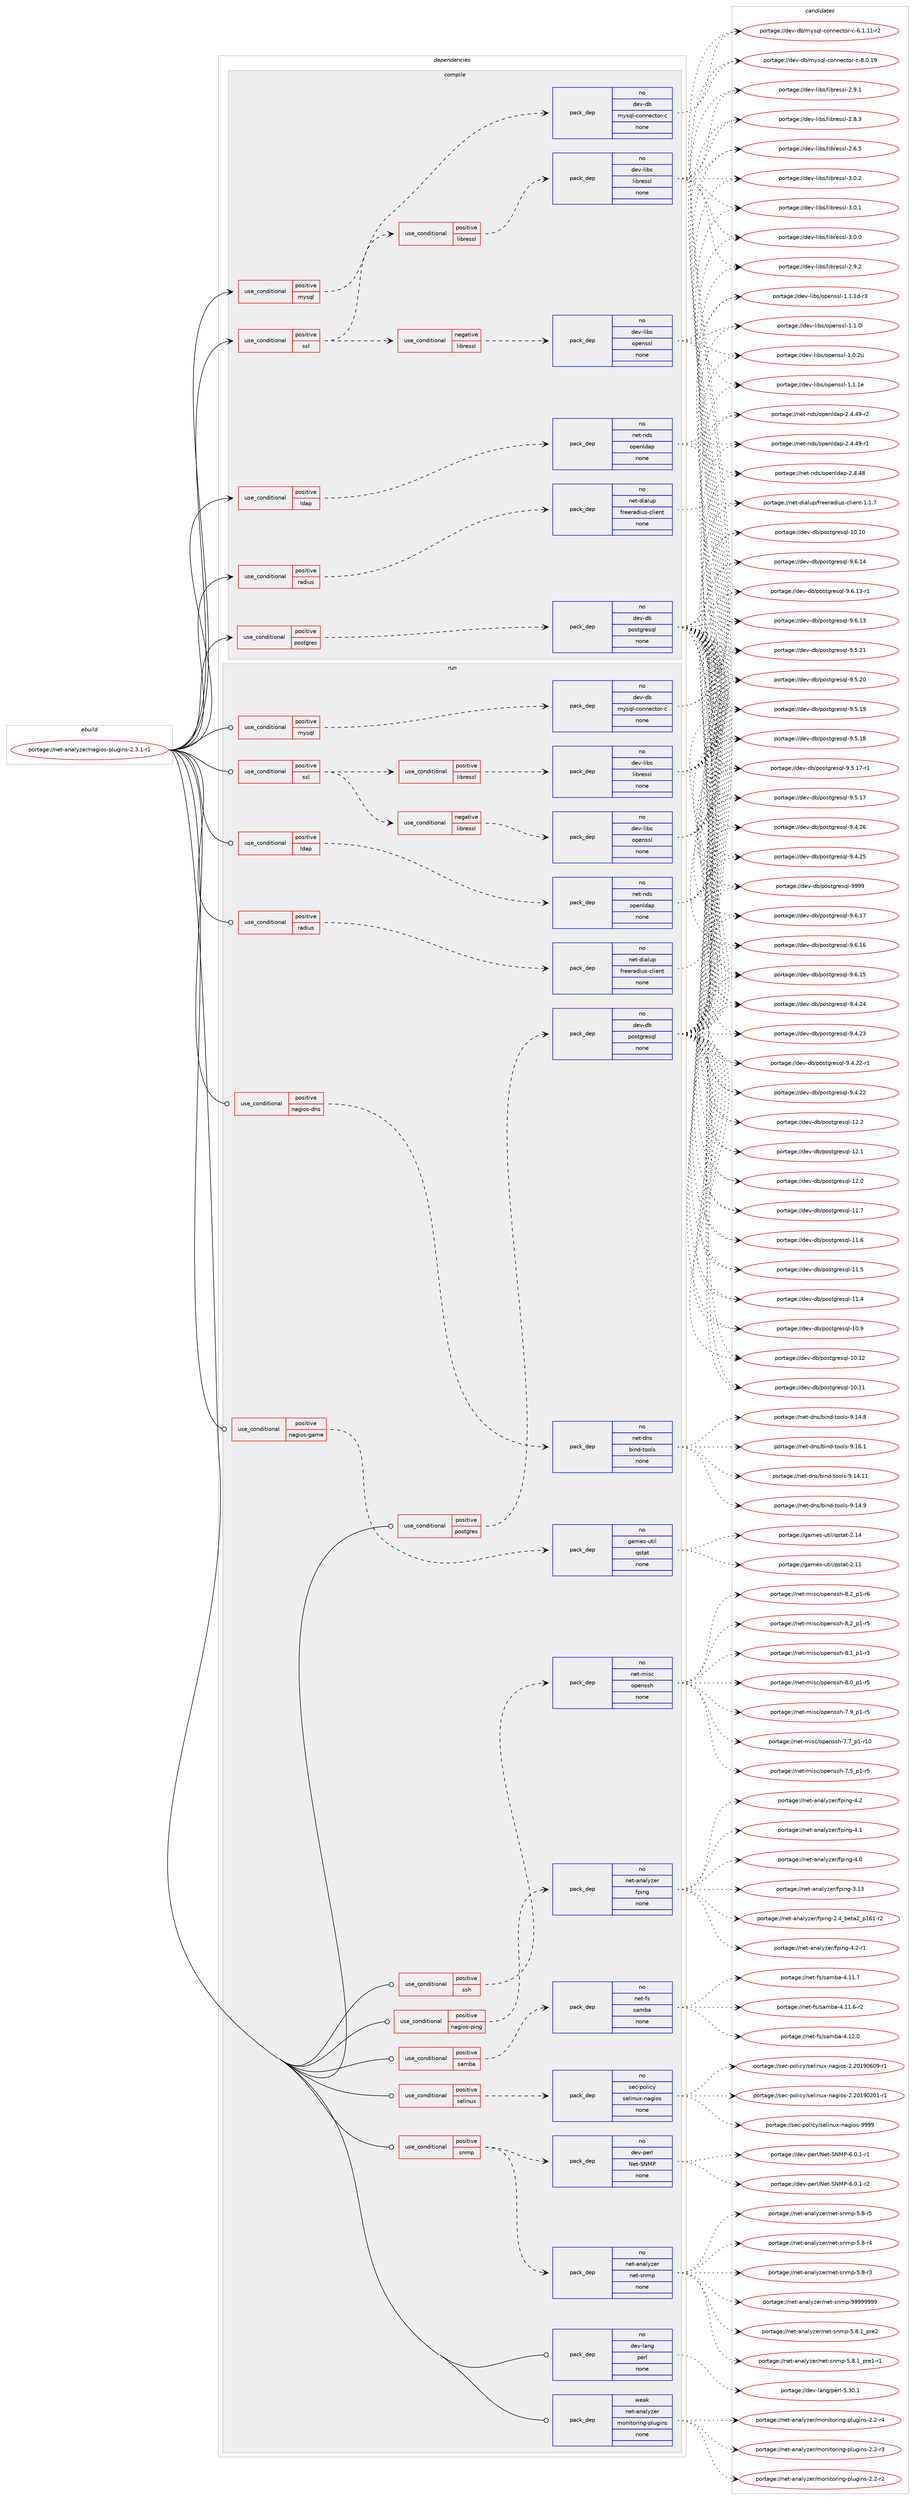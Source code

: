 digraph prolog {

# *************
# Graph options
# *************

newrank=true;
concentrate=true;
compound=true;
graph [rankdir=LR,fontname=Helvetica,fontsize=10,ranksep=1.5];#, ranksep=2.5, nodesep=0.2];
edge  [arrowhead=vee];
node  [fontname=Helvetica,fontsize=10];

# **********
# The ebuild
# **********

subgraph cluster_leftcol {
color=gray;
rank=same;
label=<<i>ebuild</i>>;
id [label="portage://net-analyzer/nagios-plugins-2.3.1-r1", color=red, width=4, href="../net-analyzer/nagios-plugins-2.3.1-r1.svg"];
}

# ****************
# The dependencies
# ****************

subgraph cluster_midcol {
color=gray;
label=<<i>dependencies</i>>;
subgraph cluster_compile {
fillcolor="#eeeeee";
style=filled;
label=<<i>compile</i>>;
subgraph cond1062 {
dependency8266 [label=<<TABLE BORDER="0" CELLBORDER="1" CELLSPACING="0" CELLPADDING="4"><TR><TD ROWSPAN="3" CELLPADDING="10">use_conditional</TD></TR><TR><TD>positive</TD></TR><TR><TD>ldap</TD></TR></TABLE>>, shape=none, color=red];
subgraph pack7090 {
dependency8267 [label=<<TABLE BORDER="0" CELLBORDER="1" CELLSPACING="0" CELLPADDING="4" WIDTH="220"><TR><TD ROWSPAN="6" CELLPADDING="30">pack_dep</TD></TR><TR><TD WIDTH="110">no</TD></TR><TR><TD>net-nds</TD></TR><TR><TD>openldap</TD></TR><TR><TD>none</TD></TR><TR><TD></TD></TR></TABLE>>, shape=none, color=blue];
}
dependency8266:e -> dependency8267:w [weight=20,style="dashed",arrowhead="vee"];
}
id:e -> dependency8266:w [weight=20,style="solid",arrowhead="vee"];
subgraph cond1063 {
dependency8268 [label=<<TABLE BORDER="0" CELLBORDER="1" CELLSPACING="0" CELLPADDING="4"><TR><TD ROWSPAN="3" CELLPADDING="10">use_conditional</TD></TR><TR><TD>positive</TD></TR><TR><TD>mysql</TD></TR></TABLE>>, shape=none, color=red];
subgraph pack7091 {
dependency8269 [label=<<TABLE BORDER="0" CELLBORDER="1" CELLSPACING="0" CELLPADDING="4" WIDTH="220"><TR><TD ROWSPAN="6" CELLPADDING="30">pack_dep</TD></TR><TR><TD WIDTH="110">no</TD></TR><TR><TD>dev-db</TD></TR><TR><TD>mysql-connector-c</TD></TR><TR><TD>none</TD></TR><TR><TD></TD></TR></TABLE>>, shape=none, color=blue];
}
dependency8268:e -> dependency8269:w [weight=20,style="dashed",arrowhead="vee"];
}
id:e -> dependency8268:w [weight=20,style="solid",arrowhead="vee"];
subgraph cond1064 {
dependency8270 [label=<<TABLE BORDER="0" CELLBORDER="1" CELLSPACING="0" CELLPADDING="4"><TR><TD ROWSPAN="3" CELLPADDING="10">use_conditional</TD></TR><TR><TD>positive</TD></TR><TR><TD>postgres</TD></TR></TABLE>>, shape=none, color=red];
subgraph pack7092 {
dependency8271 [label=<<TABLE BORDER="0" CELLBORDER="1" CELLSPACING="0" CELLPADDING="4" WIDTH="220"><TR><TD ROWSPAN="6" CELLPADDING="30">pack_dep</TD></TR><TR><TD WIDTH="110">no</TD></TR><TR><TD>dev-db</TD></TR><TR><TD>postgresql</TD></TR><TR><TD>none</TD></TR><TR><TD></TD></TR></TABLE>>, shape=none, color=blue];
}
dependency8270:e -> dependency8271:w [weight=20,style="dashed",arrowhead="vee"];
}
id:e -> dependency8270:w [weight=20,style="solid",arrowhead="vee"];
subgraph cond1065 {
dependency8272 [label=<<TABLE BORDER="0" CELLBORDER="1" CELLSPACING="0" CELLPADDING="4"><TR><TD ROWSPAN="3" CELLPADDING="10">use_conditional</TD></TR><TR><TD>positive</TD></TR><TR><TD>radius</TD></TR></TABLE>>, shape=none, color=red];
subgraph pack7093 {
dependency8273 [label=<<TABLE BORDER="0" CELLBORDER="1" CELLSPACING="0" CELLPADDING="4" WIDTH="220"><TR><TD ROWSPAN="6" CELLPADDING="30">pack_dep</TD></TR><TR><TD WIDTH="110">no</TD></TR><TR><TD>net-dialup</TD></TR><TR><TD>freeradius-client</TD></TR><TR><TD>none</TD></TR><TR><TD></TD></TR></TABLE>>, shape=none, color=blue];
}
dependency8272:e -> dependency8273:w [weight=20,style="dashed",arrowhead="vee"];
}
id:e -> dependency8272:w [weight=20,style="solid",arrowhead="vee"];
subgraph cond1066 {
dependency8274 [label=<<TABLE BORDER="0" CELLBORDER="1" CELLSPACING="0" CELLPADDING="4"><TR><TD ROWSPAN="3" CELLPADDING="10">use_conditional</TD></TR><TR><TD>positive</TD></TR><TR><TD>ssl</TD></TR></TABLE>>, shape=none, color=red];
subgraph cond1067 {
dependency8275 [label=<<TABLE BORDER="0" CELLBORDER="1" CELLSPACING="0" CELLPADDING="4"><TR><TD ROWSPAN="3" CELLPADDING="10">use_conditional</TD></TR><TR><TD>negative</TD></TR><TR><TD>libressl</TD></TR></TABLE>>, shape=none, color=red];
subgraph pack7094 {
dependency8276 [label=<<TABLE BORDER="0" CELLBORDER="1" CELLSPACING="0" CELLPADDING="4" WIDTH="220"><TR><TD ROWSPAN="6" CELLPADDING="30">pack_dep</TD></TR><TR><TD WIDTH="110">no</TD></TR><TR><TD>dev-libs</TD></TR><TR><TD>openssl</TD></TR><TR><TD>none</TD></TR><TR><TD></TD></TR></TABLE>>, shape=none, color=blue];
}
dependency8275:e -> dependency8276:w [weight=20,style="dashed",arrowhead="vee"];
}
dependency8274:e -> dependency8275:w [weight=20,style="dashed",arrowhead="vee"];
subgraph cond1068 {
dependency8277 [label=<<TABLE BORDER="0" CELLBORDER="1" CELLSPACING="0" CELLPADDING="4"><TR><TD ROWSPAN="3" CELLPADDING="10">use_conditional</TD></TR><TR><TD>positive</TD></TR><TR><TD>libressl</TD></TR></TABLE>>, shape=none, color=red];
subgraph pack7095 {
dependency8278 [label=<<TABLE BORDER="0" CELLBORDER="1" CELLSPACING="0" CELLPADDING="4" WIDTH="220"><TR><TD ROWSPAN="6" CELLPADDING="30">pack_dep</TD></TR><TR><TD WIDTH="110">no</TD></TR><TR><TD>dev-libs</TD></TR><TR><TD>libressl</TD></TR><TR><TD>none</TD></TR><TR><TD></TD></TR></TABLE>>, shape=none, color=blue];
}
dependency8277:e -> dependency8278:w [weight=20,style="dashed",arrowhead="vee"];
}
dependency8274:e -> dependency8277:w [weight=20,style="dashed",arrowhead="vee"];
}
id:e -> dependency8274:w [weight=20,style="solid",arrowhead="vee"];
}
subgraph cluster_compileandrun {
fillcolor="#eeeeee";
style=filled;
label=<<i>compile and run</i>>;
}
subgraph cluster_run {
fillcolor="#eeeeee";
style=filled;
label=<<i>run</i>>;
subgraph cond1069 {
dependency8279 [label=<<TABLE BORDER="0" CELLBORDER="1" CELLSPACING="0" CELLPADDING="4"><TR><TD ROWSPAN="3" CELLPADDING="10">use_conditional</TD></TR><TR><TD>positive</TD></TR><TR><TD>ldap</TD></TR></TABLE>>, shape=none, color=red];
subgraph pack7096 {
dependency8280 [label=<<TABLE BORDER="0" CELLBORDER="1" CELLSPACING="0" CELLPADDING="4" WIDTH="220"><TR><TD ROWSPAN="6" CELLPADDING="30">pack_dep</TD></TR><TR><TD WIDTH="110">no</TD></TR><TR><TD>net-nds</TD></TR><TR><TD>openldap</TD></TR><TR><TD>none</TD></TR><TR><TD></TD></TR></TABLE>>, shape=none, color=blue];
}
dependency8279:e -> dependency8280:w [weight=20,style="dashed",arrowhead="vee"];
}
id:e -> dependency8279:w [weight=20,style="solid",arrowhead="odot"];
subgraph cond1070 {
dependency8281 [label=<<TABLE BORDER="0" CELLBORDER="1" CELLSPACING="0" CELLPADDING="4"><TR><TD ROWSPAN="3" CELLPADDING="10">use_conditional</TD></TR><TR><TD>positive</TD></TR><TR><TD>mysql</TD></TR></TABLE>>, shape=none, color=red];
subgraph pack7097 {
dependency8282 [label=<<TABLE BORDER="0" CELLBORDER="1" CELLSPACING="0" CELLPADDING="4" WIDTH="220"><TR><TD ROWSPAN="6" CELLPADDING="30">pack_dep</TD></TR><TR><TD WIDTH="110">no</TD></TR><TR><TD>dev-db</TD></TR><TR><TD>mysql-connector-c</TD></TR><TR><TD>none</TD></TR><TR><TD></TD></TR></TABLE>>, shape=none, color=blue];
}
dependency8281:e -> dependency8282:w [weight=20,style="dashed",arrowhead="vee"];
}
id:e -> dependency8281:w [weight=20,style="solid",arrowhead="odot"];
subgraph cond1071 {
dependency8283 [label=<<TABLE BORDER="0" CELLBORDER="1" CELLSPACING="0" CELLPADDING="4"><TR><TD ROWSPAN="3" CELLPADDING="10">use_conditional</TD></TR><TR><TD>positive</TD></TR><TR><TD>nagios-dns</TD></TR></TABLE>>, shape=none, color=red];
subgraph pack7098 {
dependency8284 [label=<<TABLE BORDER="0" CELLBORDER="1" CELLSPACING="0" CELLPADDING="4" WIDTH="220"><TR><TD ROWSPAN="6" CELLPADDING="30">pack_dep</TD></TR><TR><TD WIDTH="110">no</TD></TR><TR><TD>net-dns</TD></TR><TR><TD>bind-tools</TD></TR><TR><TD>none</TD></TR><TR><TD></TD></TR></TABLE>>, shape=none, color=blue];
}
dependency8283:e -> dependency8284:w [weight=20,style="dashed",arrowhead="vee"];
}
id:e -> dependency8283:w [weight=20,style="solid",arrowhead="odot"];
subgraph cond1072 {
dependency8285 [label=<<TABLE BORDER="0" CELLBORDER="1" CELLSPACING="0" CELLPADDING="4"><TR><TD ROWSPAN="3" CELLPADDING="10">use_conditional</TD></TR><TR><TD>positive</TD></TR><TR><TD>nagios-game</TD></TR></TABLE>>, shape=none, color=red];
subgraph pack7099 {
dependency8286 [label=<<TABLE BORDER="0" CELLBORDER="1" CELLSPACING="0" CELLPADDING="4" WIDTH="220"><TR><TD ROWSPAN="6" CELLPADDING="30">pack_dep</TD></TR><TR><TD WIDTH="110">no</TD></TR><TR><TD>games-util</TD></TR><TR><TD>qstat</TD></TR><TR><TD>none</TD></TR><TR><TD></TD></TR></TABLE>>, shape=none, color=blue];
}
dependency8285:e -> dependency8286:w [weight=20,style="dashed",arrowhead="vee"];
}
id:e -> dependency8285:w [weight=20,style="solid",arrowhead="odot"];
subgraph cond1073 {
dependency8287 [label=<<TABLE BORDER="0" CELLBORDER="1" CELLSPACING="0" CELLPADDING="4"><TR><TD ROWSPAN="3" CELLPADDING="10">use_conditional</TD></TR><TR><TD>positive</TD></TR><TR><TD>nagios-ping</TD></TR></TABLE>>, shape=none, color=red];
subgraph pack7100 {
dependency8288 [label=<<TABLE BORDER="0" CELLBORDER="1" CELLSPACING="0" CELLPADDING="4" WIDTH="220"><TR><TD ROWSPAN="6" CELLPADDING="30">pack_dep</TD></TR><TR><TD WIDTH="110">no</TD></TR><TR><TD>net-analyzer</TD></TR><TR><TD>fping</TD></TR><TR><TD>none</TD></TR><TR><TD></TD></TR></TABLE>>, shape=none, color=blue];
}
dependency8287:e -> dependency8288:w [weight=20,style="dashed",arrowhead="vee"];
}
id:e -> dependency8287:w [weight=20,style="solid",arrowhead="odot"];
subgraph cond1074 {
dependency8289 [label=<<TABLE BORDER="0" CELLBORDER="1" CELLSPACING="0" CELLPADDING="4"><TR><TD ROWSPAN="3" CELLPADDING="10">use_conditional</TD></TR><TR><TD>positive</TD></TR><TR><TD>postgres</TD></TR></TABLE>>, shape=none, color=red];
subgraph pack7101 {
dependency8290 [label=<<TABLE BORDER="0" CELLBORDER="1" CELLSPACING="0" CELLPADDING="4" WIDTH="220"><TR><TD ROWSPAN="6" CELLPADDING="30">pack_dep</TD></TR><TR><TD WIDTH="110">no</TD></TR><TR><TD>dev-db</TD></TR><TR><TD>postgresql</TD></TR><TR><TD>none</TD></TR><TR><TD></TD></TR></TABLE>>, shape=none, color=blue];
}
dependency8289:e -> dependency8290:w [weight=20,style="dashed",arrowhead="vee"];
}
id:e -> dependency8289:w [weight=20,style="solid",arrowhead="odot"];
subgraph cond1075 {
dependency8291 [label=<<TABLE BORDER="0" CELLBORDER="1" CELLSPACING="0" CELLPADDING="4"><TR><TD ROWSPAN="3" CELLPADDING="10">use_conditional</TD></TR><TR><TD>positive</TD></TR><TR><TD>radius</TD></TR></TABLE>>, shape=none, color=red];
subgraph pack7102 {
dependency8292 [label=<<TABLE BORDER="0" CELLBORDER="1" CELLSPACING="0" CELLPADDING="4" WIDTH="220"><TR><TD ROWSPAN="6" CELLPADDING="30">pack_dep</TD></TR><TR><TD WIDTH="110">no</TD></TR><TR><TD>net-dialup</TD></TR><TR><TD>freeradius-client</TD></TR><TR><TD>none</TD></TR><TR><TD></TD></TR></TABLE>>, shape=none, color=blue];
}
dependency8291:e -> dependency8292:w [weight=20,style="dashed",arrowhead="vee"];
}
id:e -> dependency8291:w [weight=20,style="solid",arrowhead="odot"];
subgraph cond1076 {
dependency8293 [label=<<TABLE BORDER="0" CELLBORDER="1" CELLSPACING="0" CELLPADDING="4"><TR><TD ROWSPAN="3" CELLPADDING="10">use_conditional</TD></TR><TR><TD>positive</TD></TR><TR><TD>samba</TD></TR></TABLE>>, shape=none, color=red];
subgraph pack7103 {
dependency8294 [label=<<TABLE BORDER="0" CELLBORDER="1" CELLSPACING="0" CELLPADDING="4" WIDTH="220"><TR><TD ROWSPAN="6" CELLPADDING="30">pack_dep</TD></TR><TR><TD WIDTH="110">no</TD></TR><TR><TD>net-fs</TD></TR><TR><TD>samba</TD></TR><TR><TD>none</TD></TR><TR><TD></TD></TR></TABLE>>, shape=none, color=blue];
}
dependency8293:e -> dependency8294:w [weight=20,style="dashed",arrowhead="vee"];
}
id:e -> dependency8293:w [weight=20,style="solid",arrowhead="odot"];
subgraph cond1077 {
dependency8295 [label=<<TABLE BORDER="0" CELLBORDER="1" CELLSPACING="0" CELLPADDING="4"><TR><TD ROWSPAN="3" CELLPADDING="10">use_conditional</TD></TR><TR><TD>positive</TD></TR><TR><TD>selinux</TD></TR></TABLE>>, shape=none, color=red];
subgraph pack7104 {
dependency8296 [label=<<TABLE BORDER="0" CELLBORDER="1" CELLSPACING="0" CELLPADDING="4" WIDTH="220"><TR><TD ROWSPAN="6" CELLPADDING="30">pack_dep</TD></TR><TR><TD WIDTH="110">no</TD></TR><TR><TD>sec-policy</TD></TR><TR><TD>selinux-nagios</TD></TR><TR><TD>none</TD></TR><TR><TD></TD></TR></TABLE>>, shape=none, color=blue];
}
dependency8295:e -> dependency8296:w [weight=20,style="dashed",arrowhead="vee"];
}
id:e -> dependency8295:w [weight=20,style="solid",arrowhead="odot"];
subgraph cond1078 {
dependency8297 [label=<<TABLE BORDER="0" CELLBORDER="1" CELLSPACING="0" CELLPADDING="4"><TR><TD ROWSPAN="3" CELLPADDING="10">use_conditional</TD></TR><TR><TD>positive</TD></TR><TR><TD>snmp</TD></TR></TABLE>>, shape=none, color=red];
subgraph pack7105 {
dependency8298 [label=<<TABLE BORDER="0" CELLBORDER="1" CELLSPACING="0" CELLPADDING="4" WIDTH="220"><TR><TD ROWSPAN="6" CELLPADDING="30">pack_dep</TD></TR><TR><TD WIDTH="110">no</TD></TR><TR><TD>dev-perl</TD></TR><TR><TD>Net-SNMP</TD></TR><TR><TD>none</TD></TR><TR><TD></TD></TR></TABLE>>, shape=none, color=blue];
}
dependency8297:e -> dependency8298:w [weight=20,style="dashed",arrowhead="vee"];
subgraph pack7106 {
dependency8299 [label=<<TABLE BORDER="0" CELLBORDER="1" CELLSPACING="0" CELLPADDING="4" WIDTH="220"><TR><TD ROWSPAN="6" CELLPADDING="30">pack_dep</TD></TR><TR><TD WIDTH="110">no</TD></TR><TR><TD>net-analyzer</TD></TR><TR><TD>net-snmp</TD></TR><TR><TD>none</TD></TR><TR><TD></TD></TR></TABLE>>, shape=none, color=blue];
}
dependency8297:e -> dependency8299:w [weight=20,style="dashed",arrowhead="vee"];
}
id:e -> dependency8297:w [weight=20,style="solid",arrowhead="odot"];
subgraph cond1079 {
dependency8300 [label=<<TABLE BORDER="0" CELLBORDER="1" CELLSPACING="0" CELLPADDING="4"><TR><TD ROWSPAN="3" CELLPADDING="10">use_conditional</TD></TR><TR><TD>positive</TD></TR><TR><TD>ssh</TD></TR></TABLE>>, shape=none, color=red];
subgraph pack7107 {
dependency8301 [label=<<TABLE BORDER="0" CELLBORDER="1" CELLSPACING="0" CELLPADDING="4" WIDTH="220"><TR><TD ROWSPAN="6" CELLPADDING="30">pack_dep</TD></TR><TR><TD WIDTH="110">no</TD></TR><TR><TD>net-misc</TD></TR><TR><TD>openssh</TD></TR><TR><TD>none</TD></TR><TR><TD></TD></TR></TABLE>>, shape=none, color=blue];
}
dependency8300:e -> dependency8301:w [weight=20,style="dashed",arrowhead="vee"];
}
id:e -> dependency8300:w [weight=20,style="solid",arrowhead="odot"];
subgraph cond1080 {
dependency8302 [label=<<TABLE BORDER="0" CELLBORDER="1" CELLSPACING="0" CELLPADDING="4"><TR><TD ROWSPAN="3" CELLPADDING="10">use_conditional</TD></TR><TR><TD>positive</TD></TR><TR><TD>ssl</TD></TR></TABLE>>, shape=none, color=red];
subgraph cond1081 {
dependency8303 [label=<<TABLE BORDER="0" CELLBORDER="1" CELLSPACING="0" CELLPADDING="4"><TR><TD ROWSPAN="3" CELLPADDING="10">use_conditional</TD></TR><TR><TD>negative</TD></TR><TR><TD>libressl</TD></TR></TABLE>>, shape=none, color=red];
subgraph pack7108 {
dependency8304 [label=<<TABLE BORDER="0" CELLBORDER="1" CELLSPACING="0" CELLPADDING="4" WIDTH="220"><TR><TD ROWSPAN="6" CELLPADDING="30">pack_dep</TD></TR><TR><TD WIDTH="110">no</TD></TR><TR><TD>dev-libs</TD></TR><TR><TD>openssl</TD></TR><TR><TD>none</TD></TR><TR><TD></TD></TR></TABLE>>, shape=none, color=blue];
}
dependency8303:e -> dependency8304:w [weight=20,style="dashed",arrowhead="vee"];
}
dependency8302:e -> dependency8303:w [weight=20,style="dashed",arrowhead="vee"];
subgraph cond1082 {
dependency8305 [label=<<TABLE BORDER="0" CELLBORDER="1" CELLSPACING="0" CELLPADDING="4"><TR><TD ROWSPAN="3" CELLPADDING="10">use_conditional</TD></TR><TR><TD>positive</TD></TR><TR><TD>libressl</TD></TR></TABLE>>, shape=none, color=red];
subgraph pack7109 {
dependency8306 [label=<<TABLE BORDER="0" CELLBORDER="1" CELLSPACING="0" CELLPADDING="4" WIDTH="220"><TR><TD ROWSPAN="6" CELLPADDING="30">pack_dep</TD></TR><TR><TD WIDTH="110">no</TD></TR><TR><TD>dev-libs</TD></TR><TR><TD>libressl</TD></TR><TR><TD>none</TD></TR><TR><TD></TD></TR></TABLE>>, shape=none, color=blue];
}
dependency8305:e -> dependency8306:w [weight=20,style="dashed",arrowhead="vee"];
}
dependency8302:e -> dependency8305:w [weight=20,style="dashed",arrowhead="vee"];
}
id:e -> dependency8302:w [weight=20,style="solid",arrowhead="odot"];
subgraph pack7110 {
dependency8307 [label=<<TABLE BORDER="0" CELLBORDER="1" CELLSPACING="0" CELLPADDING="4" WIDTH="220"><TR><TD ROWSPAN="6" CELLPADDING="30">pack_dep</TD></TR><TR><TD WIDTH="110">no</TD></TR><TR><TD>dev-lang</TD></TR><TR><TD>perl</TD></TR><TR><TD>none</TD></TR><TR><TD></TD></TR></TABLE>>, shape=none, color=blue];
}
id:e -> dependency8307:w [weight=20,style="solid",arrowhead="odot"];
subgraph pack7111 {
dependency8308 [label=<<TABLE BORDER="0" CELLBORDER="1" CELLSPACING="0" CELLPADDING="4" WIDTH="220"><TR><TD ROWSPAN="6" CELLPADDING="30">pack_dep</TD></TR><TR><TD WIDTH="110">weak</TD></TR><TR><TD>net-analyzer</TD></TR><TR><TD>monitoring-plugins</TD></TR><TR><TD>none</TD></TR><TR><TD></TD></TR></TABLE>>, shape=none, color=blue];
}
id:e -> dependency8308:w [weight=20,style="solid",arrowhead="odot"];
}
}

# **************
# The candidates
# **************

subgraph cluster_choices {
rank=same;
color=gray;
label=<<i>candidates</i>>;

subgraph choice7090 {
color=black;
nodesep=1;
choice110101116451101001154711111210111010810097112455046524652574511450 [label="portage://net-nds/openldap-2.4.49-r2", color=red, width=4,href="../net-nds/openldap-2.4.49-r2.svg"];
choice110101116451101001154711111210111010810097112455046524652574511449 [label="portage://net-nds/openldap-2.4.49-r1", color=red, width=4,href="../net-nds/openldap-2.4.49-r1.svg"];
choice11010111645110100115471111121011101081009711245504652465256 [label="portage://net-nds/openldap-2.4.48", color=red, width=4,href="../net-nds/openldap-2.4.48.svg"];
dependency8267:e -> choice110101116451101001154711111210111010810097112455046524652574511450:w [style=dotted,weight="100"];
dependency8267:e -> choice110101116451101001154711111210111010810097112455046524652574511449:w [style=dotted,weight="100"];
dependency8267:e -> choice11010111645110100115471111121011101081009711245504652465256:w [style=dotted,weight="100"];
}
subgraph choice7091 {
color=black;
nodesep=1;
choice100101118451009847109121115113108459911111011010199116111114459945564648464957 [label="portage://dev-db/mysql-connector-c-8.0.19", color=red, width=4,href="../dev-db/mysql-connector-c-8.0.19.svg"];
choice1001011184510098471091211151131084599111110110101991161111144599455446494649494511450 [label="portage://dev-db/mysql-connector-c-6.1.11-r2", color=red, width=4,href="../dev-db/mysql-connector-c-6.1.11-r2.svg"];
dependency8269:e -> choice100101118451009847109121115113108459911111011010199116111114459945564648464957:w [style=dotted,weight="100"];
dependency8269:e -> choice1001011184510098471091211151131084599111110110101991161111144599455446494649494511450:w [style=dotted,weight="100"];
}
subgraph choice7092 {
color=black;
nodesep=1;
choice1001011184510098471121111151161031141011151131084557575757 [label="portage://dev-db/postgresql-9999", color=red, width=4,href="../dev-db/postgresql-9999.svg"];
choice10010111845100984711211111511610311410111511310845574654464955 [label="portage://dev-db/postgresql-9.6.17", color=red, width=4,href="../dev-db/postgresql-9.6.17.svg"];
choice10010111845100984711211111511610311410111511310845574654464954 [label="portage://dev-db/postgresql-9.6.16", color=red, width=4,href="../dev-db/postgresql-9.6.16.svg"];
choice10010111845100984711211111511610311410111511310845574654464953 [label="portage://dev-db/postgresql-9.6.15", color=red, width=4,href="../dev-db/postgresql-9.6.15.svg"];
choice10010111845100984711211111511610311410111511310845574654464952 [label="portage://dev-db/postgresql-9.6.14", color=red, width=4,href="../dev-db/postgresql-9.6.14.svg"];
choice100101118451009847112111115116103114101115113108455746544649514511449 [label="portage://dev-db/postgresql-9.6.13-r1", color=red, width=4,href="../dev-db/postgresql-9.6.13-r1.svg"];
choice10010111845100984711211111511610311410111511310845574654464951 [label="portage://dev-db/postgresql-9.6.13", color=red, width=4,href="../dev-db/postgresql-9.6.13.svg"];
choice10010111845100984711211111511610311410111511310845574653465049 [label="portage://dev-db/postgresql-9.5.21", color=red, width=4,href="../dev-db/postgresql-9.5.21.svg"];
choice10010111845100984711211111511610311410111511310845574653465048 [label="portage://dev-db/postgresql-9.5.20", color=red, width=4,href="../dev-db/postgresql-9.5.20.svg"];
choice10010111845100984711211111511610311410111511310845574653464957 [label="portage://dev-db/postgresql-9.5.19", color=red, width=4,href="../dev-db/postgresql-9.5.19.svg"];
choice10010111845100984711211111511610311410111511310845574653464956 [label="portage://dev-db/postgresql-9.5.18", color=red, width=4,href="../dev-db/postgresql-9.5.18.svg"];
choice100101118451009847112111115116103114101115113108455746534649554511449 [label="portage://dev-db/postgresql-9.5.17-r1", color=red, width=4,href="../dev-db/postgresql-9.5.17-r1.svg"];
choice10010111845100984711211111511610311410111511310845574653464955 [label="portage://dev-db/postgresql-9.5.17", color=red, width=4,href="../dev-db/postgresql-9.5.17.svg"];
choice10010111845100984711211111511610311410111511310845574652465054 [label="portage://dev-db/postgresql-9.4.26", color=red, width=4,href="../dev-db/postgresql-9.4.26.svg"];
choice10010111845100984711211111511610311410111511310845574652465053 [label="portage://dev-db/postgresql-9.4.25", color=red, width=4,href="../dev-db/postgresql-9.4.25.svg"];
choice10010111845100984711211111511610311410111511310845574652465052 [label="portage://dev-db/postgresql-9.4.24", color=red, width=4,href="../dev-db/postgresql-9.4.24.svg"];
choice10010111845100984711211111511610311410111511310845574652465051 [label="portage://dev-db/postgresql-9.4.23", color=red, width=4,href="../dev-db/postgresql-9.4.23.svg"];
choice100101118451009847112111115116103114101115113108455746524650504511449 [label="portage://dev-db/postgresql-9.4.22-r1", color=red, width=4,href="../dev-db/postgresql-9.4.22-r1.svg"];
choice10010111845100984711211111511610311410111511310845574652465050 [label="portage://dev-db/postgresql-9.4.22", color=red, width=4,href="../dev-db/postgresql-9.4.22.svg"];
choice1001011184510098471121111151161031141011151131084549504650 [label="portage://dev-db/postgresql-12.2", color=red, width=4,href="../dev-db/postgresql-12.2.svg"];
choice1001011184510098471121111151161031141011151131084549504649 [label="portage://dev-db/postgresql-12.1", color=red, width=4,href="../dev-db/postgresql-12.1.svg"];
choice1001011184510098471121111151161031141011151131084549504648 [label="portage://dev-db/postgresql-12.0", color=red, width=4,href="../dev-db/postgresql-12.0.svg"];
choice1001011184510098471121111151161031141011151131084549494655 [label="portage://dev-db/postgresql-11.7", color=red, width=4,href="../dev-db/postgresql-11.7.svg"];
choice1001011184510098471121111151161031141011151131084549494654 [label="portage://dev-db/postgresql-11.6", color=red, width=4,href="../dev-db/postgresql-11.6.svg"];
choice1001011184510098471121111151161031141011151131084549494653 [label="portage://dev-db/postgresql-11.5", color=red, width=4,href="../dev-db/postgresql-11.5.svg"];
choice1001011184510098471121111151161031141011151131084549494652 [label="portage://dev-db/postgresql-11.4", color=red, width=4,href="../dev-db/postgresql-11.4.svg"];
choice1001011184510098471121111151161031141011151131084549484657 [label="portage://dev-db/postgresql-10.9", color=red, width=4,href="../dev-db/postgresql-10.9.svg"];
choice100101118451009847112111115116103114101115113108454948464950 [label="portage://dev-db/postgresql-10.12", color=red, width=4,href="../dev-db/postgresql-10.12.svg"];
choice100101118451009847112111115116103114101115113108454948464949 [label="portage://dev-db/postgresql-10.11", color=red, width=4,href="../dev-db/postgresql-10.11.svg"];
choice100101118451009847112111115116103114101115113108454948464948 [label="portage://dev-db/postgresql-10.10", color=red, width=4,href="../dev-db/postgresql-10.10.svg"];
dependency8271:e -> choice1001011184510098471121111151161031141011151131084557575757:w [style=dotted,weight="100"];
dependency8271:e -> choice10010111845100984711211111511610311410111511310845574654464955:w [style=dotted,weight="100"];
dependency8271:e -> choice10010111845100984711211111511610311410111511310845574654464954:w [style=dotted,weight="100"];
dependency8271:e -> choice10010111845100984711211111511610311410111511310845574654464953:w [style=dotted,weight="100"];
dependency8271:e -> choice10010111845100984711211111511610311410111511310845574654464952:w [style=dotted,weight="100"];
dependency8271:e -> choice100101118451009847112111115116103114101115113108455746544649514511449:w [style=dotted,weight="100"];
dependency8271:e -> choice10010111845100984711211111511610311410111511310845574654464951:w [style=dotted,weight="100"];
dependency8271:e -> choice10010111845100984711211111511610311410111511310845574653465049:w [style=dotted,weight="100"];
dependency8271:e -> choice10010111845100984711211111511610311410111511310845574653465048:w [style=dotted,weight="100"];
dependency8271:e -> choice10010111845100984711211111511610311410111511310845574653464957:w [style=dotted,weight="100"];
dependency8271:e -> choice10010111845100984711211111511610311410111511310845574653464956:w [style=dotted,weight="100"];
dependency8271:e -> choice100101118451009847112111115116103114101115113108455746534649554511449:w [style=dotted,weight="100"];
dependency8271:e -> choice10010111845100984711211111511610311410111511310845574653464955:w [style=dotted,weight="100"];
dependency8271:e -> choice10010111845100984711211111511610311410111511310845574652465054:w [style=dotted,weight="100"];
dependency8271:e -> choice10010111845100984711211111511610311410111511310845574652465053:w [style=dotted,weight="100"];
dependency8271:e -> choice10010111845100984711211111511610311410111511310845574652465052:w [style=dotted,weight="100"];
dependency8271:e -> choice10010111845100984711211111511610311410111511310845574652465051:w [style=dotted,weight="100"];
dependency8271:e -> choice100101118451009847112111115116103114101115113108455746524650504511449:w [style=dotted,weight="100"];
dependency8271:e -> choice10010111845100984711211111511610311410111511310845574652465050:w [style=dotted,weight="100"];
dependency8271:e -> choice1001011184510098471121111151161031141011151131084549504650:w [style=dotted,weight="100"];
dependency8271:e -> choice1001011184510098471121111151161031141011151131084549504649:w [style=dotted,weight="100"];
dependency8271:e -> choice1001011184510098471121111151161031141011151131084549504648:w [style=dotted,weight="100"];
dependency8271:e -> choice1001011184510098471121111151161031141011151131084549494655:w [style=dotted,weight="100"];
dependency8271:e -> choice1001011184510098471121111151161031141011151131084549494654:w [style=dotted,weight="100"];
dependency8271:e -> choice1001011184510098471121111151161031141011151131084549494653:w [style=dotted,weight="100"];
dependency8271:e -> choice1001011184510098471121111151161031141011151131084549494652:w [style=dotted,weight="100"];
dependency8271:e -> choice1001011184510098471121111151161031141011151131084549484657:w [style=dotted,weight="100"];
dependency8271:e -> choice100101118451009847112111115116103114101115113108454948464950:w [style=dotted,weight="100"];
dependency8271:e -> choice100101118451009847112111115116103114101115113108454948464949:w [style=dotted,weight="100"];
dependency8271:e -> choice100101118451009847112111115116103114101115113108454948464948:w [style=dotted,weight="100"];
}
subgraph choice7093 {
color=black;
nodesep=1;
choice110101116451001059710811711247102114101101114971001051171154599108105101110116454946494655 [label="portage://net-dialup/freeradius-client-1.1.7", color=red, width=4,href="../net-dialup/freeradius-client-1.1.7.svg"];
dependency8273:e -> choice110101116451001059710811711247102114101101114971001051171154599108105101110116454946494655:w [style=dotted,weight="100"];
}
subgraph choice7094 {
color=black;
nodesep=1;
choice100101118451081059811547111112101110115115108454946494649101 [label="portage://dev-libs/openssl-1.1.1e", color=red, width=4,href="../dev-libs/openssl-1.1.1e.svg"];
choice1001011184510810598115471111121011101151151084549464946491004511451 [label="portage://dev-libs/openssl-1.1.1d-r3", color=red, width=4,href="../dev-libs/openssl-1.1.1d-r3.svg"];
choice100101118451081059811547111112101110115115108454946494648108 [label="portage://dev-libs/openssl-1.1.0l", color=red, width=4,href="../dev-libs/openssl-1.1.0l.svg"];
choice100101118451081059811547111112101110115115108454946484650117 [label="portage://dev-libs/openssl-1.0.2u", color=red, width=4,href="../dev-libs/openssl-1.0.2u.svg"];
dependency8276:e -> choice100101118451081059811547111112101110115115108454946494649101:w [style=dotted,weight="100"];
dependency8276:e -> choice1001011184510810598115471111121011101151151084549464946491004511451:w [style=dotted,weight="100"];
dependency8276:e -> choice100101118451081059811547111112101110115115108454946494648108:w [style=dotted,weight="100"];
dependency8276:e -> choice100101118451081059811547111112101110115115108454946484650117:w [style=dotted,weight="100"];
}
subgraph choice7095 {
color=black;
nodesep=1;
choice10010111845108105981154710810598114101115115108455146484650 [label="portage://dev-libs/libressl-3.0.2", color=red, width=4,href="../dev-libs/libressl-3.0.2.svg"];
choice10010111845108105981154710810598114101115115108455146484649 [label="portage://dev-libs/libressl-3.0.1", color=red, width=4,href="../dev-libs/libressl-3.0.1.svg"];
choice10010111845108105981154710810598114101115115108455146484648 [label="portage://dev-libs/libressl-3.0.0", color=red, width=4,href="../dev-libs/libressl-3.0.0.svg"];
choice10010111845108105981154710810598114101115115108455046574650 [label="portage://dev-libs/libressl-2.9.2", color=red, width=4,href="../dev-libs/libressl-2.9.2.svg"];
choice10010111845108105981154710810598114101115115108455046574649 [label="portage://dev-libs/libressl-2.9.1", color=red, width=4,href="../dev-libs/libressl-2.9.1.svg"];
choice10010111845108105981154710810598114101115115108455046564651 [label="portage://dev-libs/libressl-2.8.3", color=red, width=4,href="../dev-libs/libressl-2.8.3.svg"];
choice10010111845108105981154710810598114101115115108455046544653 [label="portage://dev-libs/libressl-2.6.5", color=red, width=4,href="../dev-libs/libressl-2.6.5.svg"];
dependency8278:e -> choice10010111845108105981154710810598114101115115108455146484650:w [style=dotted,weight="100"];
dependency8278:e -> choice10010111845108105981154710810598114101115115108455146484649:w [style=dotted,weight="100"];
dependency8278:e -> choice10010111845108105981154710810598114101115115108455146484648:w [style=dotted,weight="100"];
dependency8278:e -> choice10010111845108105981154710810598114101115115108455046574650:w [style=dotted,weight="100"];
dependency8278:e -> choice10010111845108105981154710810598114101115115108455046574649:w [style=dotted,weight="100"];
dependency8278:e -> choice10010111845108105981154710810598114101115115108455046564651:w [style=dotted,weight="100"];
dependency8278:e -> choice10010111845108105981154710810598114101115115108455046544653:w [style=dotted,weight="100"];
}
subgraph choice7096 {
color=black;
nodesep=1;
choice110101116451101001154711111210111010810097112455046524652574511450 [label="portage://net-nds/openldap-2.4.49-r2", color=red, width=4,href="../net-nds/openldap-2.4.49-r2.svg"];
choice110101116451101001154711111210111010810097112455046524652574511449 [label="portage://net-nds/openldap-2.4.49-r1", color=red, width=4,href="../net-nds/openldap-2.4.49-r1.svg"];
choice11010111645110100115471111121011101081009711245504652465256 [label="portage://net-nds/openldap-2.4.48", color=red, width=4,href="../net-nds/openldap-2.4.48.svg"];
dependency8280:e -> choice110101116451101001154711111210111010810097112455046524652574511450:w [style=dotted,weight="100"];
dependency8280:e -> choice110101116451101001154711111210111010810097112455046524652574511449:w [style=dotted,weight="100"];
dependency8280:e -> choice11010111645110100115471111121011101081009711245504652465256:w [style=dotted,weight="100"];
}
subgraph choice7097 {
color=black;
nodesep=1;
choice100101118451009847109121115113108459911111011010199116111114459945564648464957 [label="portage://dev-db/mysql-connector-c-8.0.19", color=red, width=4,href="../dev-db/mysql-connector-c-8.0.19.svg"];
choice1001011184510098471091211151131084599111110110101991161111144599455446494649494511450 [label="portage://dev-db/mysql-connector-c-6.1.11-r2", color=red, width=4,href="../dev-db/mysql-connector-c-6.1.11-r2.svg"];
dependency8282:e -> choice100101118451009847109121115113108459911111011010199116111114459945564648464957:w [style=dotted,weight="100"];
dependency8282:e -> choice1001011184510098471091211151131084599111110110101991161111144599455446494649494511450:w [style=dotted,weight="100"];
}
subgraph choice7098 {
color=black;
nodesep=1;
choice1101011164510011011547981051101004511611111110811545574649544649 [label="portage://net-dns/bind-tools-9.16.1", color=red, width=4,href="../net-dns/bind-tools-9.16.1.svg"];
choice1101011164510011011547981051101004511611111110811545574649524657 [label="portage://net-dns/bind-tools-9.14.9", color=red, width=4,href="../net-dns/bind-tools-9.14.9.svg"];
choice1101011164510011011547981051101004511611111110811545574649524656 [label="portage://net-dns/bind-tools-9.14.8", color=red, width=4,href="../net-dns/bind-tools-9.14.8.svg"];
choice110101116451001101154798105110100451161111111081154557464952464949 [label="portage://net-dns/bind-tools-9.14.11", color=red, width=4,href="../net-dns/bind-tools-9.14.11.svg"];
dependency8284:e -> choice1101011164510011011547981051101004511611111110811545574649544649:w [style=dotted,weight="100"];
dependency8284:e -> choice1101011164510011011547981051101004511611111110811545574649524657:w [style=dotted,weight="100"];
dependency8284:e -> choice1101011164510011011547981051101004511611111110811545574649524656:w [style=dotted,weight="100"];
dependency8284:e -> choice110101116451001101154798105110100451161111111081154557464952464949:w [style=dotted,weight="100"];
}
subgraph choice7099 {
color=black;
nodesep=1;
choice103971091011154511711610510847113115116971164550464952 [label="portage://games-util/qstat-2.14", color=red, width=4,href="../games-util/qstat-2.14.svg"];
choice103971091011154511711610510847113115116971164550464949 [label="portage://games-util/qstat-2.11", color=red, width=4,href="../games-util/qstat-2.11.svg"];
dependency8286:e -> choice103971091011154511711610510847113115116971164550464952:w [style=dotted,weight="100"];
dependency8286:e -> choice103971091011154511711610510847113115116971164550464949:w [style=dotted,weight="100"];
}
subgraph choice7100 {
color=black;
nodesep=1;
choice11010111645971109710812112210111447102112105110103455246504511449 [label="portage://net-analyzer/fping-4.2-r1", color=red, width=4,href="../net-analyzer/fping-4.2-r1.svg"];
choice1101011164597110971081211221011144710211210511010345524650 [label="portage://net-analyzer/fping-4.2", color=red, width=4,href="../net-analyzer/fping-4.2.svg"];
choice1101011164597110971081211221011144710211210511010345524649 [label="portage://net-analyzer/fping-4.1", color=red, width=4,href="../net-analyzer/fping-4.1.svg"];
choice1101011164597110971081211221011144710211210511010345524648 [label="portage://net-analyzer/fping-4.0", color=red, width=4,href="../net-analyzer/fping-4.0.svg"];
choice110101116459711097108121122101114471021121051101034551464951 [label="portage://net-analyzer/fping-3.13", color=red, width=4,href="../net-analyzer/fping-3.13.svg"];
choice110101116459711097108121122101114471021121051101034550465295981011169750951124954494511450 [label="portage://net-analyzer/fping-2.4_beta2_p161-r2", color=red, width=4,href="../net-analyzer/fping-2.4_beta2_p161-r2.svg"];
dependency8288:e -> choice11010111645971109710812112210111447102112105110103455246504511449:w [style=dotted,weight="100"];
dependency8288:e -> choice1101011164597110971081211221011144710211210511010345524650:w [style=dotted,weight="100"];
dependency8288:e -> choice1101011164597110971081211221011144710211210511010345524649:w [style=dotted,weight="100"];
dependency8288:e -> choice1101011164597110971081211221011144710211210511010345524648:w [style=dotted,weight="100"];
dependency8288:e -> choice110101116459711097108121122101114471021121051101034551464951:w [style=dotted,weight="100"];
dependency8288:e -> choice110101116459711097108121122101114471021121051101034550465295981011169750951124954494511450:w [style=dotted,weight="100"];
}
subgraph choice7101 {
color=black;
nodesep=1;
choice1001011184510098471121111151161031141011151131084557575757 [label="portage://dev-db/postgresql-9999", color=red, width=4,href="../dev-db/postgresql-9999.svg"];
choice10010111845100984711211111511610311410111511310845574654464955 [label="portage://dev-db/postgresql-9.6.17", color=red, width=4,href="../dev-db/postgresql-9.6.17.svg"];
choice10010111845100984711211111511610311410111511310845574654464954 [label="portage://dev-db/postgresql-9.6.16", color=red, width=4,href="../dev-db/postgresql-9.6.16.svg"];
choice10010111845100984711211111511610311410111511310845574654464953 [label="portage://dev-db/postgresql-9.6.15", color=red, width=4,href="../dev-db/postgresql-9.6.15.svg"];
choice10010111845100984711211111511610311410111511310845574654464952 [label="portage://dev-db/postgresql-9.6.14", color=red, width=4,href="../dev-db/postgresql-9.6.14.svg"];
choice100101118451009847112111115116103114101115113108455746544649514511449 [label="portage://dev-db/postgresql-9.6.13-r1", color=red, width=4,href="../dev-db/postgresql-9.6.13-r1.svg"];
choice10010111845100984711211111511610311410111511310845574654464951 [label="portage://dev-db/postgresql-9.6.13", color=red, width=4,href="../dev-db/postgresql-9.6.13.svg"];
choice10010111845100984711211111511610311410111511310845574653465049 [label="portage://dev-db/postgresql-9.5.21", color=red, width=4,href="../dev-db/postgresql-9.5.21.svg"];
choice10010111845100984711211111511610311410111511310845574653465048 [label="portage://dev-db/postgresql-9.5.20", color=red, width=4,href="../dev-db/postgresql-9.5.20.svg"];
choice10010111845100984711211111511610311410111511310845574653464957 [label="portage://dev-db/postgresql-9.5.19", color=red, width=4,href="../dev-db/postgresql-9.5.19.svg"];
choice10010111845100984711211111511610311410111511310845574653464956 [label="portage://dev-db/postgresql-9.5.18", color=red, width=4,href="../dev-db/postgresql-9.5.18.svg"];
choice100101118451009847112111115116103114101115113108455746534649554511449 [label="portage://dev-db/postgresql-9.5.17-r1", color=red, width=4,href="../dev-db/postgresql-9.5.17-r1.svg"];
choice10010111845100984711211111511610311410111511310845574653464955 [label="portage://dev-db/postgresql-9.5.17", color=red, width=4,href="../dev-db/postgresql-9.5.17.svg"];
choice10010111845100984711211111511610311410111511310845574652465054 [label="portage://dev-db/postgresql-9.4.26", color=red, width=4,href="../dev-db/postgresql-9.4.26.svg"];
choice10010111845100984711211111511610311410111511310845574652465053 [label="portage://dev-db/postgresql-9.4.25", color=red, width=4,href="../dev-db/postgresql-9.4.25.svg"];
choice10010111845100984711211111511610311410111511310845574652465052 [label="portage://dev-db/postgresql-9.4.24", color=red, width=4,href="../dev-db/postgresql-9.4.24.svg"];
choice10010111845100984711211111511610311410111511310845574652465051 [label="portage://dev-db/postgresql-9.4.23", color=red, width=4,href="../dev-db/postgresql-9.4.23.svg"];
choice100101118451009847112111115116103114101115113108455746524650504511449 [label="portage://dev-db/postgresql-9.4.22-r1", color=red, width=4,href="../dev-db/postgresql-9.4.22-r1.svg"];
choice10010111845100984711211111511610311410111511310845574652465050 [label="portage://dev-db/postgresql-9.4.22", color=red, width=4,href="../dev-db/postgresql-9.4.22.svg"];
choice1001011184510098471121111151161031141011151131084549504650 [label="portage://dev-db/postgresql-12.2", color=red, width=4,href="../dev-db/postgresql-12.2.svg"];
choice1001011184510098471121111151161031141011151131084549504649 [label="portage://dev-db/postgresql-12.1", color=red, width=4,href="../dev-db/postgresql-12.1.svg"];
choice1001011184510098471121111151161031141011151131084549504648 [label="portage://dev-db/postgresql-12.0", color=red, width=4,href="../dev-db/postgresql-12.0.svg"];
choice1001011184510098471121111151161031141011151131084549494655 [label="portage://dev-db/postgresql-11.7", color=red, width=4,href="../dev-db/postgresql-11.7.svg"];
choice1001011184510098471121111151161031141011151131084549494654 [label="portage://dev-db/postgresql-11.6", color=red, width=4,href="../dev-db/postgresql-11.6.svg"];
choice1001011184510098471121111151161031141011151131084549494653 [label="portage://dev-db/postgresql-11.5", color=red, width=4,href="../dev-db/postgresql-11.5.svg"];
choice1001011184510098471121111151161031141011151131084549494652 [label="portage://dev-db/postgresql-11.4", color=red, width=4,href="../dev-db/postgresql-11.4.svg"];
choice1001011184510098471121111151161031141011151131084549484657 [label="portage://dev-db/postgresql-10.9", color=red, width=4,href="../dev-db/postgresql-10.9.svg"];
choice100101118451009847112111115116103114101115113108454948464950 [label="portage://dev-db/postgresql-10.12", color=red, width=4,href="../dev-db/postgresql-10.12.svg"];
choice100101118451009847112111115116103114101115113108454948464949 [label="portage://dev-db/postgresql-10.11", color=red, width=4,href="../dev-db/postgresql-10.11.svg"];
choice100101118451009847112111115116103114101115113108454948464948 [label="portage://dev-db/postgresql-10.10", color=red, width=4,href="../dev-db/postgresql-10.10.svg"];
dependency8290:e -> choice1001011184510098471121111151161031141011151131084557575757:w [style=dotted,weight="100"];
dependency8290:e -> choice10010111845100984711211111511610311410111511310845574654464955:w [style=dotted,weight="100"];
dependency8290:e -> choice10010111845100984711211111511610311410111511310845574654464954:w [style=dotted,weight="100"];
dependency8290:e -> choice10010111845100984711211111511610311410111511310845574654464953:w [style=dotted,weight="100"];
dependency8290:e -> choice10010111845100984711211111511610311410111511310845574654464952:w [style=dotted,weight="100"];
dependency8290:e -> choice100101118451009847112111115116103114101115113108455746544649514511449:w [style=dotted,weight="100"];
dependency8290:e -> choice10010111845100984711211111511610311410111511310845574654464951:w [style=dotted,weight="100"];
dependency8290:e -> choice10010111845100984711211111511610311410111511310845574653465049:w [style=dotted,weight="100"];
dependency8290:e -> choice10010111845100984711211111511610311410111511310845574653465048:w [style=dotted,weight="100"];
dependency8290:e -> choice10010111845100984711211111511610311410111511310845574653464957:w [style=dotted,weight="100"];
dependency8290:e -> choice10010111845100984711211111511610311410111511310845574653464956:w [style=dotted,weight="100"];
dependency8290:e -> choice100101118451009847112111115116103114101115113108455746534649554511449:w [style=dotted,weight="100"];
dependency8290:e -> choice10010111845100984711211111511610311410111511310845574653464955:w [style=dotted,weight="100"];
dependency8290:e -> choice10010111845100984711211111511610311410111511310845574652465054:w [style=dotted,weight="100"];
dependency8290:e -> choice10010111845100984711211111511610311410111511310845574652465053:w [style=dotted,weight="100"];
dependency8290:e -> choice10010111845100984711211111511610311410111511310845574652465052:w [style=dotted,weight="100"];
dependency8290:e -> choice10010111845100984711211111511610311410111511310845574652465051:w [style=dotted,weight="100"];
dependency8290:e -> choice100101118451009847112111115116103114101115113108455746524650504511449:w [style=dotted,weight="100"];
dependency8290:e -> choice10010111845100984711211111511610311410111511310845574652465050:w [style=dotted,weight="100"];
dependency8290:e -> choice1001011184510098471121111151161031141011151131084549504650:w [style=dotted,weight="100"];
dependency8290:e -> choice1001011184510098471121111151161031141011151131084549504649:w [style=dotted,weight="100"];
dependency8290:e -> choice1001011184510098471121111151161031141011151131084549504648:w [style=dotted,weight="100"];
dependency8290:e -> choice1001011184510098471121111151161031141011151131084549494655:w [style=dotted,weight="100"];
dependency8290:e -> choice1001011184510098471121111151161031141011151131084549494654:w [style=dotted,weight="100"];
dependency8290:e -> choice1001011184510098471121111151161031141011151131084549494653:w [style=dotted,weight="100"];
dependency8290:e -> choice1001011184510098471121111151161031141011151131084549494652:w [style=dotted,weight="100"];
dependency8290:e -> choice1001011184510098471121111151161031141011151131084549484657:w [style=dotted,weight="100"];
dependency8290:e -> choice100101118451009847112111115116103114101115113108454948464950:w [style=dotted,weight="100"];
dependency8290:e -> choice100101118451009847112111115116103114101115113108454948464949:w [style=dotted,weight="100"];
dependency8290:e -> choice100101118451009847112111115116103114101115113108454948464948:w [style=dotted,weight="100"];
}
subgraph choice7102 {
color=black;
nodesep=1;
choice110101116451001059710811711247102114101101114971001051171154599108105101110116454946494655 [label="portage://net-dialup/freeradius-client-1.1.7", color=red, width=4,href="../net-dialup/freeradius-client-1.1.7.svg"];
dependency8292:e -> choice110101116451001059710811711247102114101101114971001051171154599108105101110116454946494655:w [style=dotted,weight="100"];
}
subgraph choice7103 {
color=black;
nodesep=1;
choice110101116451021154711597109989745524649504648 [label="portage://net-fs/samba-4.12.0", color=red, width=4,href="../net-fs/samba-4.12.0.svg"];
choice110101116451021154711597109989745524649494655 [label="portage://net-fs/samba-4.11.7", color=red, width=4,href="../net-fs/samba-4.11.7.svg"];
choice1101011164510211547115971099897455246494946544511450 [label="portage://net-fs/samba-4.11.6-r2", color=red, width=4,href="../net-fs/samba-4.11.6-r2.svg"];
dependency8294:e -> choice110101116451021154711597109989745524649504648:w [style=dotted,weight="100"];
dependency8294:e -> choice110101116451021154711597109989745524649494655:w [style=dotted,weight="100"];
dependency8294:e -> choice1101011164510211547115971099897455246494946544511450:w [style=dotted,weight="100"];
}
subgraph choice7104 {
color=black;
nodesep=1;
choice1151019945112111108105991214711510110810511011712045110971031051111154557575757 [label="portage://sec-policy/selinux-nagios-9999", color=red, width=4,href="../sec-policy/selinux-nagios-9999.svg"];
choice11510199451121111081059912147115101108105110117120451109710310511111545504650484957485448574511449 [label="portage://sec-policy/selinux-nagios-2.20190609-r1", color=red, width=4,href="../sec-policy/selinux-nagios-2.20190609-r1.svg"];
choice11510199451121111081059912147115101108105110117120451109710310511111545504650484957485048494511449 [label="portage://sec-policy/selinux-nagios-2.20190201-r1", color=red, width=4,href="../sec-policy/selinux-nagios-2.20190201-r1.svg"];
dependency8296:e -> choice1151019945112111108105991214711510110810511011712045110971031051111154557575757:w [style=dotted,weight="100"];
dependency8296:e -> choice11510199451121111081059912147115101108105110117120451109710310511111545504650484957485448574511449:w [style=dotted,weight="100"];
dependency8296:e -> choice11510199451121111081059912147115101108105110117120451109710310511111545504650484957485048494511449:w [style=dotted,weight="100"];
}
subgraph choice7105 {
color=black;
nodesep=1;
choice10010111845112101114108477810111645837877804554464846494511450 [label="portage://dev-perl/Net-SNMP-6.0.1-r2", color=red, width=4,href="../dev-perl/Net-SNMP-6.0.1-r2.svg"];
choice10010111845112101114108477810111645837877804554464846494511449 [label="portage://dev-perl/Net-SNMP-6.0.1-r1", color=red, width=4,href="../dev-perl/Net-SNMP-6.0.1-r1.svg"];
dependency8298:e -> choice10010111845112101114108477810111645837877804554464846494511450:w [style=dotted,weight="100"];
dependency8298:e -> choice10010111845112101114108477810111645837877804554464846494511449:w [style=dotted,weight="100"];
}
subgraph choice7106 {
color=black;
nodesep=1;
choice1101011164597110971081211221011144711010111645115110109112455757575757575757 [label="portage://net-analyzer/net-snmp-99999999", color=red, width=4,href="../net-analyzer/net-snmp-99999999.svg"];
choice11010111645971109710812112210111447110101116451151101091124553465646499511211410150 [label="portage://net-analyzer/net-snmp-5.8.1_pre2", color=red, width=4,href="../net-analyzer/net-snmp-5.8.1_pre2.svg"];
choice110101116459711097108121122101114471101011164511511010911245534656464995112114101494511449 [label="portage://net-analyzer/net-snmp-5.8.1_pre1-r1", color=red, width=4,href="../net-analyzer/net-snmp-5.8.1_pre1-r1.svg"];
choice1101011164597110971081211221011144711010111645115110109112455346564511453 [label="portage://net-analyzer/net-snmp-5.8-r5", color=red, width=4,href="../net-analyzer/net-snmp-5.8-r5.svg"];
choice1101011164597110971081211221011144711010111645115110109112455346564511452 [label="portage://net-analyzer/net-snmp-5.8-r4", color=red, width=4,href="../net-analyzer/net-snmp-5.8-r4.svg"];
choice1101011164597110971081211221011144711010111645115110109112455346564511451 [label="portage://net-analyzer/net-snmp-5.8-r3", color=red, width=4,href="../net-analyzer/net-snmp-5.8-r3.svg"];
dependency8299:e -> choice1101011164597110971081211221011144711010111645115110109112455757575757575757:w [style=dotted,weight="100"];
dependency8299:e -> choice11010111645971109710812112210111447110101116451151101091124553465646499511211410150:w [style=dotted,weight="100"];
dependency8299:e -> choice110101116459711097108121122101114471101011164511511010911245534656464995112114101494511449:w [style=dotted,weight="100"];
dependency8299:e -> choice1101011164597110971081211221011144711010111645115110109112455346564511453:w [style=dotted,weight="100"];
dependency8299:e -> choice1101011164597110971081211221011144711010111645115110109112455346564511452:w [style=dotted,weight="100"];
dependency8299:e -> choice1101011164597110971081211221011144711010111645115110109112455346564511451:w [style=dotted,weight="100"];
}
subgraph choice7107 {
color=black;
nodesep=1;
choice1101011164510910511599471111121011101151151044556465095112494511454 [label="portage://net-misc/openssh-8.2_p1-r6", color=red, width=4,href="../net-misc/openssh-8.2_p1-r6.svg"];
choice1101011164510910511599471111121011101151151044556465095112494511453 [label="portage://net-misc/openssh-8.2_p1-r5", color=red, width=4,href="../net-misc/openssh-8.2_p1-r5.svg"];
choice1101011164510910511599471111121011101151151044556464995112494511451 [label="portage://net-misc/openssh-8.1_p1-r3", color=red, width=4,href="../net-misc/openssh-8.1_p1-r3.svg"];
choice1101011164510910511599471111121011101151151044556464895112494511453 [label="portage://net-misc/openssh-8.0_p1-r5", color=red, width=4,href="../net-misc/openssh-8.0_p1-r5.svg"];
choice1101011164510910511599471111121011101151151044555465795112494511453 [label="portage://net-misc/openssh-7.9_p1-r5", color=red, width=4,href="../net-misc/openssh-7.9_p1-r5.svg"];
choice110101116451091051159947111112101110115115104455546559511249451144948 [label="portage://net-misc/openssh-7.7_p1-r10", color=red, width=4,href="../net-misc/openssh-7.7_p1-r10.svg"];
choice1101011164510910511599471111121011101151151044555465395112494511453 [label="portage://net-misc/openssh-7.5_p1-r5", color=red, width=4,href="../net-misc/openssh-7.5_p1-r5.svg"];
dependency8301:e -> choice1101011164510910511599471111121011101151151044556465095112494511454:w [style=dotted,weight="100"];
dependency8301:e -> choice1101011164510910511599471111121011101151151044556465095112494511453:w [style=dotted,weight="100"];
dependency8301:e -> choice1101011164510910511599471111121011101151151044556464995112494511451:w [style=dotted,weight="100"];
dependency8301:e -> choice1101011164510910511599471111121011101151151044556464895112494511453:w [style=dotted,weight="100"];
dependency8301:e -> choice1101011164510910511599471111121011101151151044555465795112494511453:w [style=dotted,weight="100"];
dependency8301:e -> choice110101116451091051159947111112101110115115104455546559511249451144948:w [style=dotted,weight="100"];
dependency8301:e -> choice1101011164510910511599471111121011101151151044555465395112494511453:w [style=dotted,weight="100"];
}
subgraph choice7108 {
color=black;
nodesep=1;
choice100101118451081059811547111112101110115115108454946494649101 [label="portage://dev-libs/openssl-1.1.1e", color=red, width=4,href="../dev-libs/openssl-1.1.1e.svg"];
choice1001011184510810598115471111121011101151151084549464946491004511451 [label="portage://dev-libs/openssl-1.1.1d-r3", color=red, width=4,href="../dev-libs/openssl-1.1.1d-r3.svg"];
choice100101118451081059811547111112101110115115108454946494648108 [label="portage://dev-libs/openssl-1.1.0l", color=red, width=4,href="../dev-libs/openssl-1.1.0l.svg"];
choice100101118451081059811547111112101110115115108454946484650117 [label="portage://dev-libs/openssl-1.0.2u", color=red, width=4,href="../dev-libs/openssl-1.0.2u.svg"];
dependency8304:e -> choice100101118451081059811547111112101110115115108454946494649101:w [style=dotted,weight="100"];
dependency8304:e -> choice1001011184510810598115471111121011101151151084549464946491004511451:w [style=dotted,weight="100"];
dependency8304:e -> choice100101118451081059811547111112101110115115108454946494648108:w [style=dotted,weight="100"];
dependency8304:e -> choice100101118451081059811547111112101110115115108454946484650117:w [style=dotted,weight="100"];
}
subgraph choice7109 {
color=black;
nodesep=1;
choice10010111845108105981154710810598114101115115108455146484650 [label="portage://dev-libs/libressl-3.0.2", color=red, width=4,href="../dev-libs/libressl-3.0.2.svg"];
choice10010111845108105981154710810598114101115115108455146484649 [label="portage://dev-libs/libressl-3.0.1", color=red, width=4,href="../dev-libs/libressl-3.0.1.svg"];
choice10010111845108105981154710810598114101115115108455146484648 [label="portage://dev-libs/libressl-3.0.0", color=red, width=4,href="../dev-libs/libressl-3.0.0.svg"];
choice10010111845108105981154710810598114101115115108455046574650 [label="portage://dev-libs/libressl-2.9.2", color=red, width=4,href="../dev-libs/libressl-2.9.2.svg"];
choice10010111845108105981154710810598114101115115108455046574649 [label="portage://dev-libs/libressl-2.9.1", color=red, width=4,href="../dev-libs/libressl-2.9.1.svg"];
choice10010111845108105981154710810598114101115115108455046564651 [label="portage://dev-libs/libressl-2.8.3", color=red, width=4,href="../dev-libs/libressl-2.8.3.svg"];
choice10010111845108105981154710810598114101115115108455046544653 [label="portage://dev-libs/libressl-2.6.5", color=red, width=4,href="../dev-libs/libressl-2.6.5.svg"];
dependency8306:e -> choice10010111845108105981154710810598114101115115108455146484650:w [style=dotted,weight="100"];
dependency8306:e -> choice10010111845108105981154710810598114101115115108455146484649:w [style=dotted,weight="100"];
dependency8306:e -> choice10010111845108105981154710810598114101115115108455146484648:w [style=dotted,weight="100"];
dependency8306:e -> choice10010111845108105981154710810598114101115115108455046574650:w [style=dotted,weight="100"];
dependency8306:e -> choice10010111845108105981154710810598114101115115108455046574649:w [style=dotted,weight="100"];
dependency8306:e -> choice10010111845108105981154710810598114101115115108455046564651:w [style=dotted,weight="100"];
dependency8306:e -> choice10010111845108105981154710810598114101115115108455046544653:w [style=dotted,weight="100"];
}
subgraph choice7110 {
color=black;
nodesep=1;
choice10010111845108971101034711210111410845534651484649 [label="portage://dev-lang/perl-5.30.1", color=red, width=4,href="../dev-lang/perl-5.30.1.svg"];
dependency8307:e -> choice10010111845108971101034711210111410845534651484649:w [style=dotted,weight="100"];
}
subgraph choice7111 {
color=black;
nodesep=1;
choice1101011164597110971081211221011144710911111010511611111410511010345112108117103105110115455046504511452 [label="portage://net-analyzer/monitoring-plugins-2.2-r4", color=red, width=4,href="../net-analyzer/monitoring-plugins-2.2-r4.svg"];
choice1101011164597110971081211221011144710911111010511611111410511010345112108117103105110115455046504511451 [label="portage://net-analyzer/monitoring-plugins-2.2-r3", color=red, width=4,href="../net-analyzer/monitoring-plugins-2.2-r3.svg"];
choice1101011164597110971081211221011144710911111010511611111410511010345112108117103105110115455046504511450 [label="portage://net-analyzer/monitoring-plugins-2.2-r2", color=red, width=4,href="../net-analyzer/monitoring-plugins-2.2-r2.svg"];
dependency8308:e -> choice1101011164597110971081211221011144710911111010511611111410511010345112108117103105110115455046504511452:w [style=dotted,weight="100"];
dependency8308:e -> choice1101011164597110971081211221011144710911111010511611111410511010345112108117103105110115455046504511451:w [style=dotted,weight="100"];
dependency8308:e -> choice1101011164597110971081211221011144710911111010511611111410511010345112108117103105110115455046504511450:w [style=dotted,weight="100"];
}
}

}
